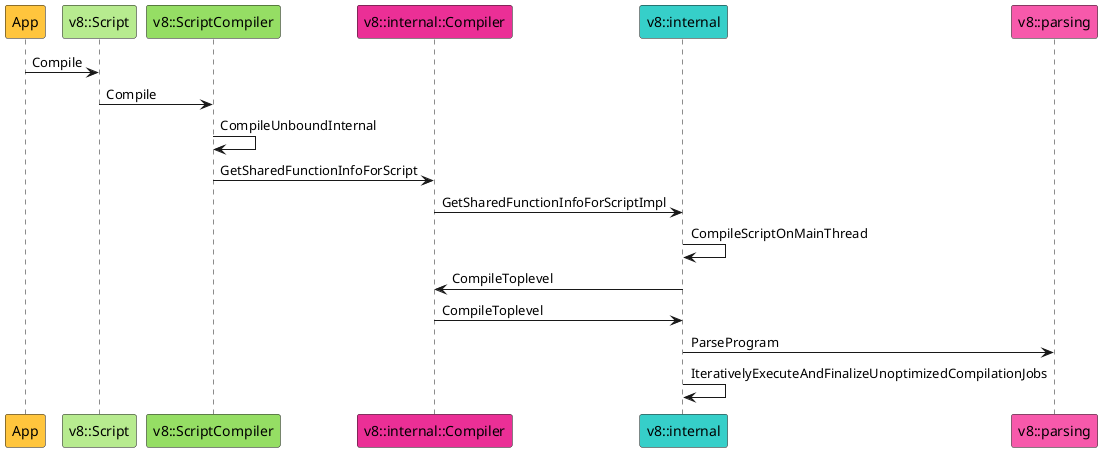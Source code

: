 @startuml
participant App #ffc53d
participant "v8::Script" as v8_script #b7eb8f
participant "v8::ScriptCompiler" as v8_scriptCompiler #95de64
participant "v8::internal::Compiler" as internal_Compiler #eb2f96
participant "v8::internal" as internal #36cfc9
participant "v8::parsing" as parsing #f759ab
App -> v8_script : Compile
v8_script -> v8_scriptCompiler : Compile
v8_scriptCompiler -> v8_scriptCompiler : CompileUnboundInternal
v8_scriptCompiler -> internal_Compiler : GetSharedFunctionInfoForScript
internal_Compiler -> internal : GetSharedFunctionInfoForScriptImpl
internal -> internal : CompileScriptOnMainThread
internal -> internal_Compiler : CompileToplevel
internal_Compiler -> internal : CompileToplevel
internal -> parsing : ParseProgram
internal -> internal : IterativelyExecuteAndFinalizeUnoptimizedCompilationJobs
@enduml
